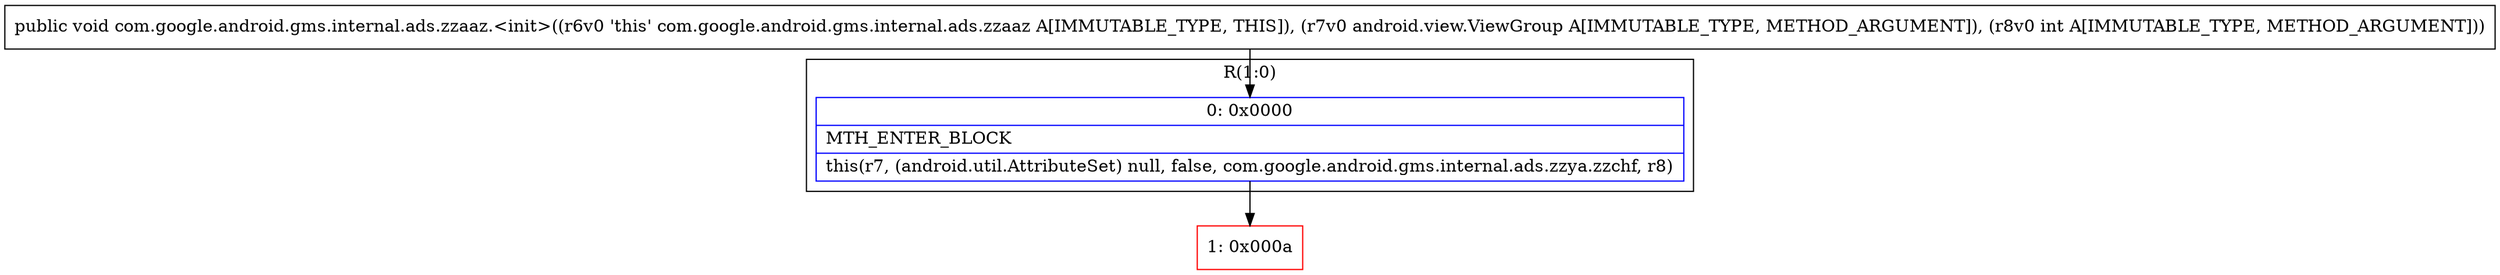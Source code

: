 digraph "CFG forcom.google.android.gms.internal.ads.zzaaz.\<init\>(Landroid\/view\/ViewGroup;I)V" {
subgraph cluster_Region_759857653 {
label = "R(1:0)";
node [shape=record,color=blue];
Node_0 [shape=record,label="{0\:\ 0x0000|MTH_ENTER_BLOCK\l|this(r7, (android.util.AttributeSet) null, false, com.google.android.gms.internal.ads.zzya.zzchf, r8)\l}"];
}
Node_1 [shape=record,color=red,label="{1\:\ 0x000a}"];
MethodNode[shape=record,label="{public void com.google.android.gms.internal.ads.zzaaz.\<init\>((r6v0 'this' com.google.android.gms.internal.ads.zzaaz A[IMMUTABLE_TYPE, THIS]), (r7v0 android.view.ViewGroup A[IMMUTABLE_TYPE, METHOD_ARGUMENT]), (r8v0 int A[IMMUTABLE_TYPE, METHOD_ARGUMENT])) }"];
MethodNode -> Node_0;
Node_0 -> Node_1;
}

